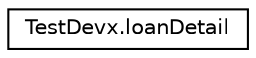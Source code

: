 digraph "Graphical Class Hierarchy"
{
  edge [fontname="Helvetica",fontsize="10",labelfontname="Helvetica",labelfontsize="10"];
  node [fontname="Helvetica",fontsize="10",shape=record];
  rankdir="LR";
  Node0 [label="TestDevx.loanDetail",height=0.2,width=0.4,color="black", fillcolor="white", style="filled",URL="$class_test_devx_1_1loan_detail.html"];
}

